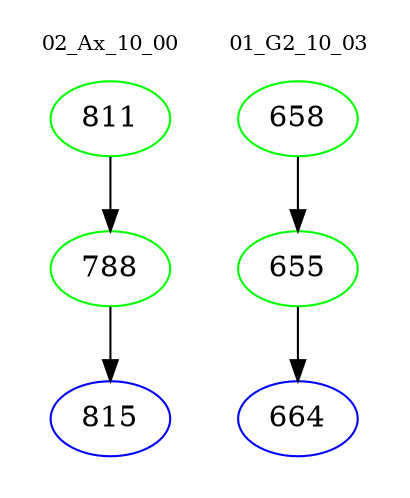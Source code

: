 digraph{
subgraph cluster_0 {
color = white
label = "02_Ax_10_00";
fontsize=10;
T0_811 [label="811", color="green"]
T0_811 -> T0_788 [color="black"]
T0_788 [label="788", color="green"]
T0_788 -> T0_815 [color="black"]
T0_815 [label="815", color="blue"]
}
subgraph cluster_1 {
color = white
label = "01_G2_10_03";
fontsize=10;
T1_658 [label="658", color="green"]
T1_658 -> T1_655 [color="black"]
T1_655 [label="655", color="green"]
T1_655 -> T1_664 [color="black"]
T1_664 [label="664", color="blue"]
}
}
